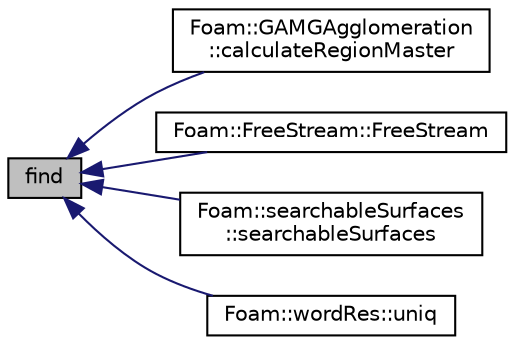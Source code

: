 digraph "find"
{
  bgcolor="transparent";
  edge [fontname="Helvetica",fontsize="10",labelfontname="Helvetica",labelfontsize="10"];
  node [fontname="Helvetica",fontsize="10",shape=record];
  rankdir="LR";
  Node1 [label="find",height=0.2,width=0.4,color="black", fillcolor="grey75", style="filled" fontcolor="black"];
  Node1 -> Node2 [dir="back",color="midnightblue",fontsize="10",style="solid",fontname="Helvetica"];
  Node2 [label="Foam::GAMGAgglomeration\l::calculateRegionMaster",height=0.2,width=0.4,color="black",URL="$classFoam_1_1GAMGAgglomeration.html#a2924c769d07fb681fe84b5036f9977d6",tooltip="Given fine to coarse processor map determine: "];
  Node1 -> Node3 [dir="back",color="midnightblue",fontsize="10",style="solid",fontname="Helvetica"];
  Node3 [label="Foam::FreeStream::FreeStream",height=0.2,width=0.4,color="black",URL="$classFoam_1_1FreeStream.html#a5019115de04adc2b93cc4c60c3d44c53",tooltip="Construct from dictionary. "];
  Node1 -> Node4 [dir="back",color="midnightblue",fontsize="10",style="solid",fontname="Helvetica"];
  Node4 [label="Foam::searchableSurfaces\l::searchableSurfaces",height=0.2,width=0.4,color="black",URL="$classFoam_1_1searchableSurfaces.html#a728d2d5193c640e1884f841fccc9c21f",tooltip="Construct from dictionary. "];
  Node1 -> Node5 [dir="back",color="midnightblue",fontsize="10",style="solid",fontname="Helvetica"];
  Node5 [label="Foam::wordRes::uniq",height=0.2,width=0.4,color="black",URL="$classFoam_1_1wordRes.html#a61e02661c3c788d069e534f42f71ad77",tooltip="Return a wordRes with duplicate entries filtered out. "];
}
